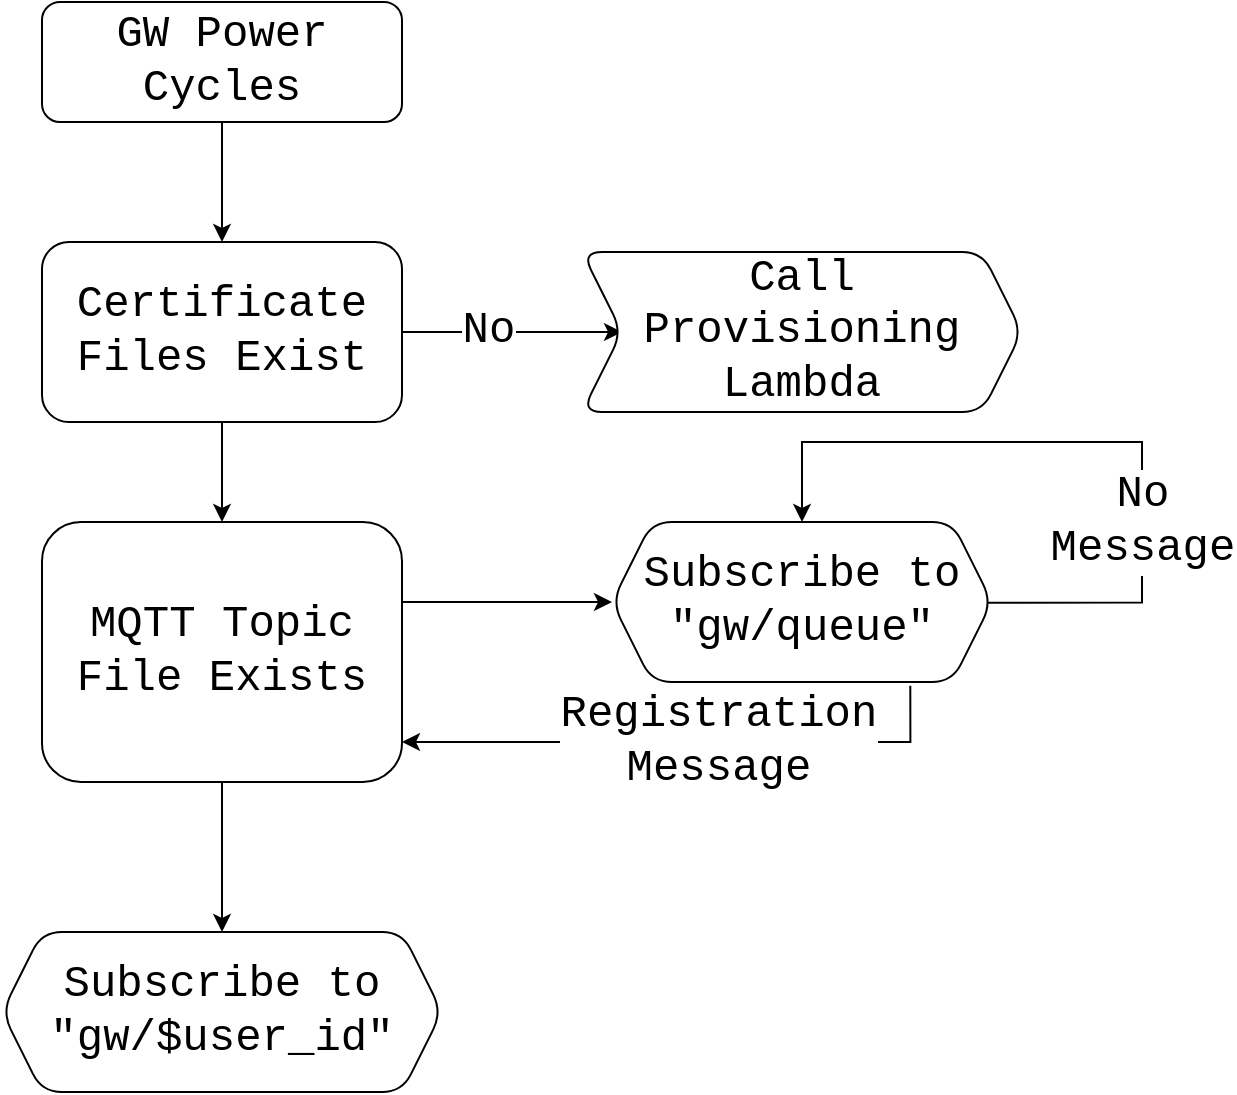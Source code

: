 <mxfile version="20.8.23" type="github">
  <diagram id="C5RBs43oDa-KdzZeNtuy" name="Page-1">
    <mxGraphModel dx="1115" dy="688" grid="1" gridSize="10" guides="1" tooltips="1" connect="1" arrows="1" fold="1" page="1" pageScale="1" pageWidth="827" pageHeight="1169" math="0" shadow="0">
      <root>
        <mxCell id="WIyWlLk6GJQsqaUBKTNV-0" />
        <mxCell id="WIyWlLk6GJQsqaUBKTNV-1" parent="WIyWlLk6GJQsqaUBKTNV-0" />
        <mxCell id="8xSV0cxXtDlxZ1bWn0oY-10" style="edgeStyle=orthogonalEdgeStyle;rounded=0;orthogonalLoop=1;jettySize=auto;html=1;fontFamily=Courier New;fontSize=22;" edge="1" parent="WIyWlLk6GJQsqaUBKTNV-1" source="8xSV0cxXtDlxZ1bWn0oY-0" target="8xSV0cxXtDlxZ1bWn0oY-9">
          <mxGeometry relative="1" as="geometry" />
        </mxCell>
        <mxCell id="8xSV0cxXtDlxZ1bWn0oY-0" value="&lt;font style=&quot;font-size: 22px;&quot; face=&quot;Courier New&quot;&gt;GW Power Cycles&lt;/font&gt;" style="rounded=1;whiteSpace=wrap;html=1;labelBorderColor=none;" vertex="1" parent="WIyWlLk6GJQsqaUBKTNV-1">
          <mxGeometry x="40" y="40" width="180" height="60" as="geometry" />
        </mxCell>
        <mxCell id="8xSV0cxXtDlxZ1bWn0oY-14" value="" style="edgeStyle=orthogonalEdgeStyle;rounded=0;orthogonalLoop=1;jettySize=auto;html=1;fontFamily=Courier New;fontSize=22;" edge="1" parent="WIyWlLk6GJQsqaUBKTNV-1" source="8xSV0cxXtDlxZ1bWn0oY-9" target="8xSV0cxXtDlxZ1bWn0oY-13">
          <mxGeometry relative="1" as="geometry" />
        </mxCell>
        <mxCell id="8xSV0cxXtDlxZ1bWn0oY-18" value="No" style="edgeLabel;html=1;align=center;verticalAlign=middle;resizable=0;points=[];fontSize=22;fontFamily=Courier New;" vertex="1" connectable="0" parent="8xSV0cxXtDlxZ1bWn0oY-14">
          <mxGeometry x="-0.221" relative="1" as="geometry">
            <mxPoint as="offset" />
          </mxGeometry>
        </mxCell>
        <mxCell id="8xSV0cxXtDlxZ1bWn0oY-20" style="edgeStyle=orthogonalEdgeStyle;rounded=0;orthogonalLoop=1;jettySize=auto;html=1;fontFamily=Courier New;fontSize=22;fontColor=none;noLabel=1;" edge="1" parent="WIyWlLk6GJQsqaUBKTNV-1" source="8xSV0cxXtDlxZ1bWn0oY-9" target="8xSV0cxXtDlxZ1bWn0oY-19">
          <mxGeometry relative="1" as="geometry">
            <Array as="points">
              <mxPoint x="130" y="280" />
              <mxPoint x="130" y="280" />
            </Array>
          </mxGeometry>
        </mxCell>
        <mxCell id="8xSV0cxXtDlxZ1bWn0oY-9" value="Certificate Files Exist" style="rounded=1;whiteSpace=wrap;html=1;labelBorderColor=none;fontFamily=Courier New;fontSize=22;" vertex="1" parent="WIyWlLk6GJQsqaUBKTNV-1">
          <mxGeometry x="40" y="160" width="180" height="90" as="geometry" />
        </mxCell>
        <mxCell id="8xSV0cxXtDlxZ1bWn0oY-13" value="Call Provisioning Lambda" style="shape=step;perimeter=stepPerimeter;whiteSpace=wrap;html=1;fixedSize=1;fontSize=22;fontFamily=Courier New;rounded=1;labelBorderColor=none;" vertex="1" parent="WIyWlLk6GJQsqaUBKTNV-1">
          <mxGeometry x="310" y="165" width="220" height="80" as="geometry" />
        </mxCell>
        <mxCell id="8xSV0cxXtDlxZ1bWn0oY-25" value="" style="edgeStyle=orthogonalEdgeStyle;rounded=0;orthogonalLoop=1;jettySize=auto;html=1;fontFamily=Courier New;fontSize=22;exitX=1;exitY=0.25;exitDx=0;exitDy=0;" edge="1" parent="WIyWlLk6GJQsqaUBKTNV-1" source="8xSV0cxXtDlxZ1bWn0oY-19" target="8xSV0cxXtDlxZ1bWn0oY-24">
          <mxGeometry relative="1" as="geometry">
            <Array as="points">
              <mxPoint x="220" y="340" />
            </Array>
          </mxGeometry>
        </mxCell>
        <mxCell id="8xSV0cxXtDlxZ1bWn0oY-41" value="" style="edgeStyle=orthogonalEdgeStyle;rounded=0;orthogonalLoop=1;jettySize=auto;html=1;fontFamily=Courier New;fontSize=22;" edge="1" parent="WIyWlLk6GJQsqaUBKTNV-1" source="8xSV0cxXtDlxZ1bWn0oY-19" target="8xSV0cxXtDlxZ1bWn0oY-40">
          <mxGeometry relative="1" as="geometry" />
        </mxCell>
        <mxCell id="8xSV0cxXtDlxZ1bWn0oY-19" value="MQTT Topic File Exists" style="rounded=1;whiteSpace=wrap;html=1;labelBorderColor=none;fontFamily=Courier New;fontSize=22;" vertex="1" parent="WIyWlLk6GJQsqaUBKTNV-1">
          <mxGeometry x="40" y="300" width="180" height="130" as="geometry" />
        </mxCell>
        <mxCell id="8xSV0cxXtDlxZ1bWn0oY-29" style="edgeStyle=orthogonalEdgeStyle;rounded=0;orthogonalLoop=1;jettySize=auto;html=1;fontFamily=Courier New;fontSize=22;entryX=0.5;entryY=0;entryDx=0;entryDy=0;exitX=0.974;exitY=0.504;exitDx=0;exitDy=0;exitPerimeter=0;" edge="1" parent="WIyWlLk6GJQsqaUBKTNV-1" source="8xSV0cxXtDlxZ1bWn0oY-24" target="8xSV0cxXtDlxZ1bWn0oY-24">
          <mxGeometry relative="1" as="geometry">
            <mxPoint x="515" y="340" as="sourcePoint" />
            <mxPoint x="420" y="300" as="targetPoint" />
            <Array as="points">
              <mxPoint x="590" y="340" />
              <mxPoint x="590" y="260" />
              <mxPoint x="420" y="260" />
            </Array>
          </mxGeometry>
        </mxCell>
        <mxCell id="8xSV0cxXtDlxZ1bWn0oY-30" value="No &lt;br&gt;Message" style="edgeLabel;html=1;align=center;verticalAlign=middle;resizable=0;points=[];fontSize=22;fontFamily=Courier New;" vertex="1" connectable="0" parent="8xSV0cxXtDlxZ1bWn0oY-29">
          <mxGeometry x="-0.263" y="5" relative="1" as="geometry">
            <mxPoint x="5" y="16" as="offset" />
          </mxGeometry>
        </mxCell>
        <mxCell id="8xSV0cxXtDlxZ1bWn0oY-36" style="edgeStyle=orthogonalEdgeStyle;rounded=0;orthogonalLoop=1;jettySize=auto;html=1;fontFamily=Courier New;fontSize=22;startArrow=none;exitX=0.785;exitY=1.024;exitDx=0;exitDy=0;exitPerimeter=0;" edge="1" parent="WIyWlLk6GJQsqaUBKTNV-1" source="8xSV0cxXtDlxZ1bWn0oY-24">
          <mxGeometry relative="1" as="geometry">
            <mxPoint x="474.24" y="390" as="sourcePoint" />
            <mxPoint x="220" y="410" as="targetPoint" />
            <Array as="points">
              <mxPoint x="474" y="410" />
            </Array>
          </mxGeometry>
        </mxCell>
        <mxCell id="8xSV0cxXtDlxZ1bWn0oY-44" value="Registration&lt;br&gt;Message" style="edgeLabel;html=1;align=center;verticalAlign=middle;resizable=0;points=[];fontSize=22;fontFamily=Courier New;" vertex="1" connectable="0" parent="8xSV0cxXtDlxZ1bWn0oY-36">
          <mxGeometry x="-0.117" relative="1" as="geometry">
            <mxPoint as="offset" />
          </mxGeometry>
        </mxCell>
        <mxCell id="8xSV0cxXtDlxZ1bWn0oY-40" value="Subscribe to &quot;gw/$user_id&quot;" style="shape=hexagon;perimeter=hexagonPerimeter2;whiteSpace=wrap;html=1;fixedSize=1;fontSize=22;fontFamily=Courier New;rounded=1;labelBorderColor=none;" vertex="1" parent="WIyWlLk6GJQsqaUBKTNV-1">
          <mxGeometry x="20" y="505" width="220" height="80" as="geometry" />
        </mxCell>
        <mxCell id="8xSV0cxXtDlxZ1bWn0oY-24" value="&lt;div&gt;Subscribe to &quot;gw/queue&quot;&lt;br&gt;&lt;/div&gt;" style="shape=hexagon;perimeter=hexagonPerimeter2;whiteSpace=wrap;html=1;fixedSize=1;fontSize=22;fontFamily=Courier New;rounded=1;labelBorderColor=none;" vertex="1" parent="WIyWlLk6GJQsqaUBKTNV-1">
          <mxGeometry x="325" y="300" width="190" height="80" as="geometry" />
        </mxCell>
      </root>
    </mxGraphModel>
  </diagram>
</mxfile>
